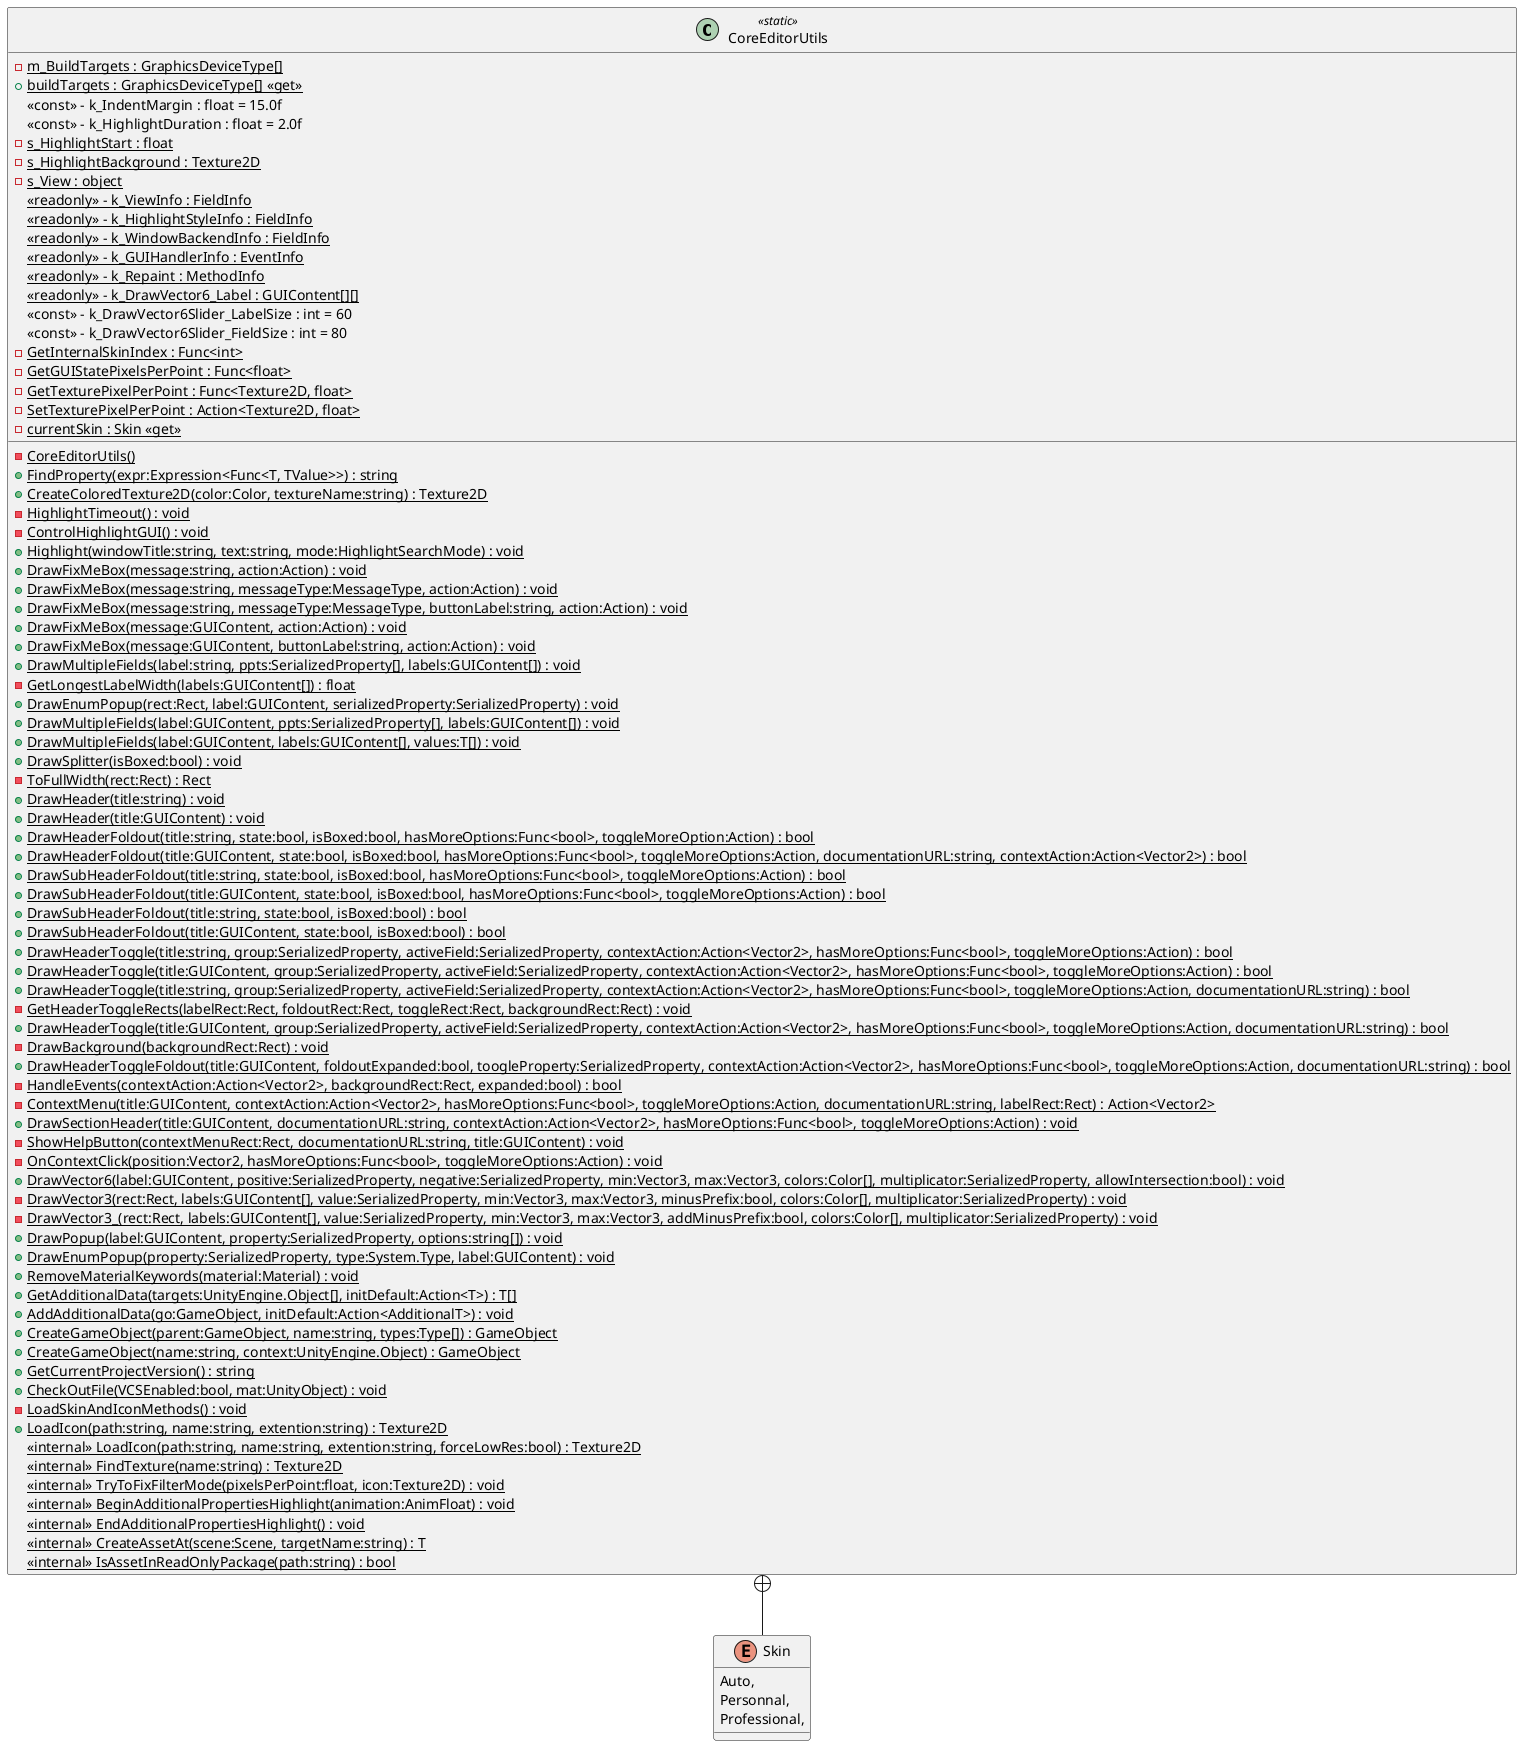 @startuml
class CoreEditorUtils <<static>> {
    {static} - m_BuildTargets : GraphicsDeviceType[]
    + {static} buildTargets : GraphicsDeviceType[] <<get>>
    {static} - CoreEditorUtils()
    + {static} FindProperty(expr:Expression<Func<T, TValue>>) : string
    + {static} CreateColoredTexture2D(color:Color, textureName:string) : Texture2D
    <<const>> - k_IndentMargin : float = 15.0f
    <<const>> - k_HighlightDuration : float = 2.0f
    {static} - s_HighlightStart : float
    {static} - s_HighlightBackground : Texture2D
    {static} - s_View : object
    {static} <<readonly>> - k_ViewInfo : FieldInfo
    {static} <<readonly>> - k_HighlightStyleInfo : FieldInfo
    {static} <<readonly>> - k_WindowBackendInfo : FieldInfo
    {static} <<readonly>> - k_GUIHandlerInfo : EventInfo
    {static} <<readonly>> - k_Repaint : MethodInfo
    {static} - HighlightTimeout() : void
    {static} - ControlHighlightGUI() : void
    + {static} Highlight(windowTitle:string, text:string, mode:HighlightSearchMode) : void
    + {static} DrawFixMeBox(message:string, action:Action) : void
    + {static} DrawFixMeBox(message:string, messageType:MessageType, action:Action) : void
    + {static} DrawFixMeBox(message:string, messageType:MessageType, buttonLabel:string, action:Action) : void
    + {static} DrawFixMeBox(message:GUIContent, action:Action) : void
    + {static} DrawFixMeBox(message:GUIContent, buttonLabel:string, action:Action) : void
    + {static} DrawMultipleFields(label:string, ppts:SerializedProperty[], labels:GUIContent[]) : void
    - {static} GetLongestLabelWidth(labels:GUIContent[]) : float
    + {static} DrawEnumPopup(rect:Rect, label:GUIContent, serializedProperty:SerializedProperty) : void
    + {static} DrawMultipleFields(label:GUIContent, ppts:SerializedProperty[], labels:GUIContent[]) : void
    + {static} DrawMultipleFields(label:GUIContent, labels:GUIContent[], values:T[]) : void
    + {static} DrawSplitter(isBoxed:bool) : void
    - {static} ToFullWidth(rect:Rect) : Rect
    + {static} DrawHeader(title:string) : void
    + {static} DrawHeader(title:GUIContent) : void
    + {static} DrawHeaderFoldout(title:string, state:bool, isBoxed:bool, hasMoreOptions:Func<bool>, toggleMoreOption:Action) : bool
    + {static} DrawHeaderFoldout(title:GUIContent, state:bool, isBoxed:bool, hasMoreOptions:Func<bool>, toggleMoreOptions:Action, documentationURL:string, contextAction:Action<Vector2>) : bool
    + {static} DrawSubHeaderFoldout(title:string, state:bool, isBoxed:bool, hasMoreOptions:Func<bool>, toggleMoreOptions:Action) : bool
    + {static} DrawSubHeaderFoldout(title:GUIContent, state:bool, isBoxed:bool, hasMoreOptions:Func<bool>, toggleMoreOptions:Action) : bool
    + {static} DrawSubHeaderFoldout(title:string, state:bool, isBoxed:bool) : bool
    + {static} DrawSubHeaderFoldout(title:GUIContent, state:bool, isBoxed:bool) : bool
    + {static} DrawHeaderToggle(title:string, group:SerializedProperty, activeField:SerializedProperty, contextAction:Action<Vector2>, hasMoreOptions:Func<bool>, toggleMoreOptions:Action) : bool
    + {static} DrawHeaderToggle(title:GUIContent, group:SerializedProperty, activeField:SerializedProperty, contextAction:Action<Vector2>, hasMoreOptions:Func<bool>, toggleMoreOptions:Action) : bool
    + {static} DrawHeaderToggle(title:string, group:SerializedProperty, activeField:SerializedProperty, contextAction:Action<Vector2>, hasMoreOptions:Func<bool>, toggleMoreOptions:Action, documentationURL:string) : bool
    - {static} GetHeaderToggleRects(labelRect:Rect, foldoutRect:Rect, toggleRect:Rect, backgroundRect:Rect) : void
    + {static} DrawHeaderToggle(title:GUIContent, group:SerializedProperty, activeField:SerializedProperty, contextAction:Action<Vector2>, hasMoreOptions:Func<bool>, toggleMoreOptions:Action, documentationURL:string) : bool
    - {static} DrawBackground(backgroundRect:Rect) : void
    + {static} DrawHeaderToggleFoldout(title:GUIContent, foldoutExpanded:bool, toogleProperty:SerializedProperty, contextAction:Action<Vector2>, hasMoreOptions:Func<bool>, toggleMoreOptions:Action, documentationURL:string) : bool
    - {static} HandleEvents(contextAction:Action<Vector2>, backgroundRect:Rect, expanded:bool) : bool
    - {static} ContextMenu(title:GUIContent, contextAction:Action<Vector2>, hasMoreOptions:Func<bool>, toggleMoreOptions:Action, documentationURL:string, labelRect:Rect) : Action<Vector2>
    + {static} DrawSectionHeader(title:GUIContent, documentationURL:string, contextAction:Action<Vector2>, hasMoreOptions:Func<bool>, toggleMoreOptions:Action) : void
    {static} - ShowHelpButton(contextMenuRect:Rect, documentationURL:string, title:GUIContent) : void
    {static} - OnContextClick(position:Vector2, hasMoreOptions:Func<bool>, toggleMoreOptions:Action) : void
    {static} <<readonly>> - k_DrawVector6_Label : GUIContent[][]
    <<const>> - k_DrawVector6Slider_LabelSize : int = 60
    <<const>> - k_DrawVector6Slider_FieldSize : int = 80
    + {static} DrawVector6(label:GUIContent, positive:SerializedProperty, negative:SerializedProperty, min:Vector3, max:Vector3, colors:Color[], multiplicator:SerializedProperty, allowIntersection:bool) : void
    {static} - DrawVector3(rect:Rect, labels:GUIContent[], value:SerializedProperty, min:Vector3, max:Vector3, minusPrefix:bool, colors:Color[], multiplicator:SerializedProperty) : void
    {static} - DrawVector3_(rect:Rect, labels:GUIContent[], value:SerializedProperty, min:Vector3, max:Vector3, addMinusPrefix:bool, colors:Color[], multiplicator:SerializedProperty) : void
    + {static} DrawPopup(label:GUIContent, property:SerializedProperty, options:string[]) : void
    + {static} DrawEnumPopup(property:SerializedProperty, type:System.Type, label:GUIContent) : void
    + {static} RemoveMaterialKeywords(material:Material) : void
    + {static} GetAdditionalData(targets:UnityEngine.Object[], initDefault:Action<T>) : T[]
    + {static} AddAdditionalData(go:GameObject, initDefault:Action<AdditionalT>) : void
    + {static} CreateGameObject(parent:GameObject, name:string, types:Type[]) : GameObject
    + {static} CreateGameObject(name:string, context:UnityEngine.Object) : GameObject
    {static} + GetCurrentProjectVersion() : string
    {static} + CheckOutFile(VCSEnabled:bool, mat:UnityObject) : void
    {static} - GetInternalSkinIndex : Func<int>
    {static} - GetGUIStatePixelsPerPoint : Func<float>
    {static} - GetTexturePixelPerPoint : Func<Texture2D, float>
    {static} - SetTexturePixelPerPoint : Action<Texture2D, float>
    {static} - LoadSkinAndIconMethods() : void
    {static} - currentSkin : Skin <<get>>
    + {static} LoadIcon(path:string, name:string, extention:string) : Texture2D
    <<internal>> {static} LoadIcon(path:string, name:string, extention:string, forceLowRes:bool) : Texture2D
    <<internal>> {static} FindTexture(name:string) : Texture2D
    <<internal>> {static} TryToFixFilterMode(pixelsPerPoint:float, icon:Texture2D) : void
    <<internal>> {static} BeginAdditionalPropertiesHighlight(animation:AnimFloat) : void
    <<internal>> {static} EndAdditionalPropertiesHighlight() : void
    <<internal>> {static} CreateAssetAt(scene:Scene, targetName:string) : T
    <<internal>> {static} IsAssetInReadOnlyPackage(path:string) : bool
}
enum Skin {
    Auto,
    Personnal,
    Professional,
}
CoreEditorUtils +-- Skin
@enduml
